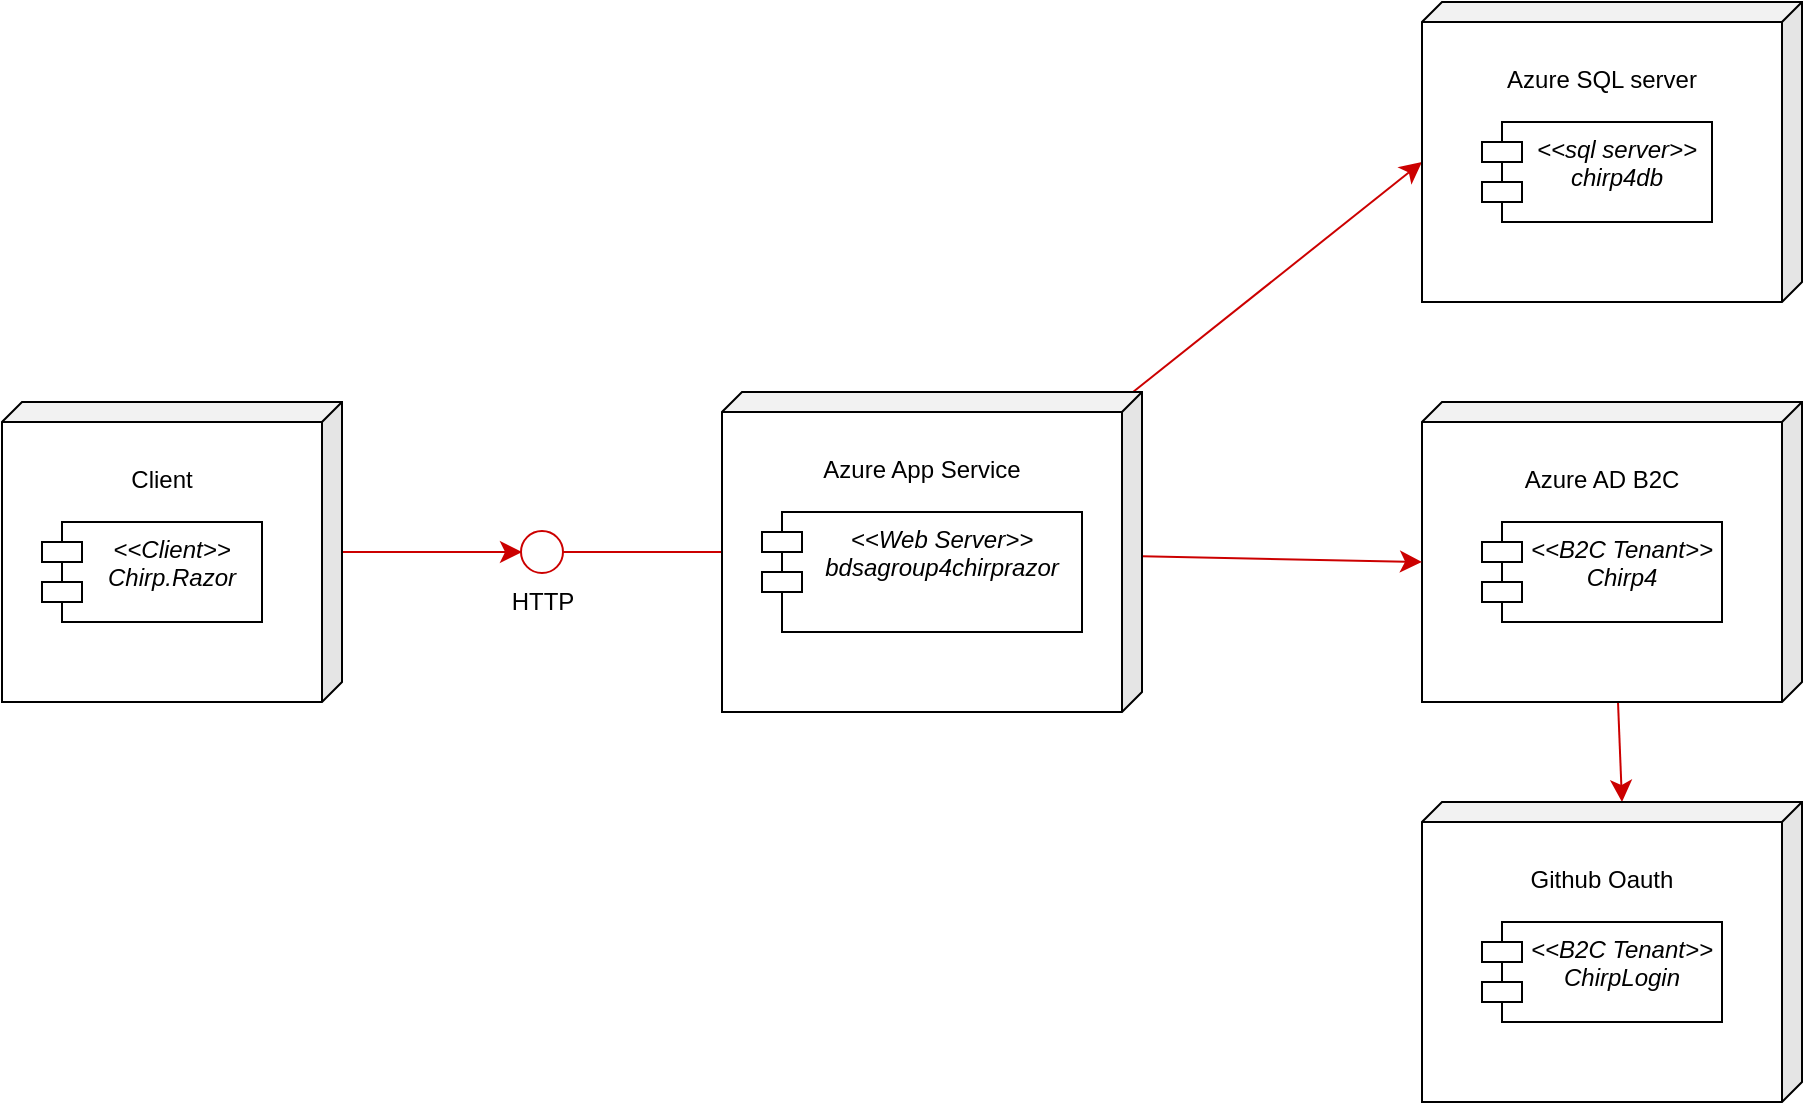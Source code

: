 <mxfile>
    <diagram id="iHSKFaC4ZJmlfxs5XxO0" name="Page-1">
        <mxGraphModel dx="1480" dy="840" grid="1" gridSize="10" guides="1" tooltips="1" connect="1" arrows="1" fold="1" page="1" pageScale="1" pageWidth="827" pageHeight="1169" math="0" shadow="0">
            <root>
                <mxCell id="0"/>
                <mxCell id="1" parent="0"/>
                <mxCell id="32" style="edgeStyle=none;rounded=1;html=1;strokeColor=#CC0000;fontSize=12;endArrow=classic;endFill=1;endSize=8;entryX=0;entryY=0;entryDx=90;entryDy=0;entryPerimeter=0;" edge="1" parent="1" source="7" target="30">
                    <mxGeometry relative="1" as="geometry">
                        <mxPoint x="895" y="440" as="targetPoint"/>
                    </mxGeometry>
                </mxCell>
                <mxCell id="7" value="&lt;p style=&quot;line-height: 120%; font-size: 12px;&quot;&gt;Azure AD B2C&lt;/p&gt;" style="shape=cube;whiteSpace=wrap;html=1;boundedLbl=1;backgroundOutline=1;darkOpacity=0.05;darkOpacity2=0.1;rotation=0;flipV=0;flipH=1;size=10;spacing=5;verticalAlign=top;horizontal=1;fontSize=12;" vertex="1" parent="1">
                    <mxGeometry x="800" y="220" width="190" height="150" as="geometry"/>
                </mxCell>
                <mxCell id="23" style="edgeStyle=orthogonalEdgeStyle;html=1;fontSize=12;rounded=1;endArrow=oval;endFill=0;endSize=21;strokeColor=#CC0000;" edge="1" parent="1" source="11">
                    <mxGeometry relative="1" as="geometry">
                        <mxPoint x="360" y="295" as="targetPoint"/>
                    </mxGeometry>
                </mxCell>
                <mxCell id="28" style="edgeStyle=none;rounded=1;html=1;entryX=0;entryY=0;entryDx=190;entryDy=80;entryPerimeter=0;strokeColor=#CC0000;fontSize=12;endArrow=classic;endFill=1;endSize=8;" edge="1" parent="1" source="11" target="13">
                    <mxGeometry relative="1" as="geometry"/>
                </mxCell>
                <mxCell id="29" style="edgeStyle=none;rounded=1;html=1;entryX=0;entryY=0;entryDx=190;entryDy=80;entryPerimeter=0;strokeColor=#CC0000;fontSize=12;endArrow=classic;endFill=1;endSize=8;" edge="1" parent="1" source="11" target="7">
                    <mxGeometry relative="1" as="geometry"/>
                </mxCell>
                <mxCell id="11" value="&lt;p style=&quot;line-height: 120%; font-size: 12px;&quot;&gt;Azure App Service&lt;/p&gt;" style="shape=cube;whiteSpace=wrap;html=1;boundedLbl=1;backgroundOutline=1;darkOpacity=0.05;darkOpacity2=0.1;rotation=0;flipV=0;flipH=1;size=10;spacing=5;verticalAlign=top;horizontal=1;fontSize=12;" vertex="1" parent="1">
                    <mxGeometry x="450" y="215" width="210" height="160" as="geometry"/>
                </mxCell>
                <mxCell id="12" value="&lt;&lt;Web Server&gt;&gt;&#10;bdsagroup4chirprazor" style="shape=module;align=left;spacingLeft=20;align=center;verticalAlign=top;fontSize=12;fontStyle=2" vertex="1" parent="1">
                    <mxGeometry x="470" y="275" width="160" height="60" as="geometry"/>
                </mxCell>
                <mxCell id="13" value="&lt;p style=&quot;line-height: 120%; font-size: 12px;&quot;&gt;Azure SQL server&lt;/p&gt;" style="shape=cube;whiteSpace=wrap;html=1;boundedLbl=1;backgroundOutline=1;darkOpacity=0.05;darkOpacity2=0.1;rotation=0;flipV=0;flipH=1;size=10;spacing=5;verticalAlign=top;horizontal=1;fontSize=12;" vertex="1" parent="1">
                    <mxGeometry x="800" y="20" width="190" height="150" as="geometry"/>
                </mxCell>
                <mxCell id="14" value="&lt;&lt;sql server&gt;&gt;&#10;chirp4db" style="shape=module;align=left;spacingLeft=20;align=center;verticalAlign=top;fontSize=12;fontStyle=2" vertex="1" parent="1">
                    <mxGeometry x="830" y="80" width="115" height="50" as="geometry"/>
                </mxCell>
                <mxCell id="15" value="&lt;&lt;B2C Tenant&gt;&gt;&#10;Chirp4" style="shape=module;align=center;spacingLeft=20;align=center;verticalAlign=top;fontSize=12;fontStyle=2" vertex="1" parent="1">
                    <mxGeometry x="830" y="280" width="120" height="50" as="geometry"/>
                </mxCell>
                <mxCell id="25" style="edgeStyle=none;rounded=1;html=1;strokeColor=#CC0000;fontSize=12;endArrow=classic;endFill=1;endSize=8;" edge="1" parent="1" source="18">
                    <mxGeometry relative="1" as="geometry">
                        <mxPoint x="350" y="295" as="targetPoint"/>
                    </mxGeometry>
                </mxCell>
                <mxCell id="18" value="&lt;p style=&quot;line-height: 120%; font-size: 12px;&quot;&gt;Client&lt;/p&gt;" style="shape=cube;whiteSpace=wrap;html=1;boundedLbl=1;backgroundOutline=1;darkOpacity=0.05;darkOpacity2=0.1;rotation=0;flipV=0;flipH=1;size=10;spacing=5;verticalAlign=top;horizontal=1;fontSize=12;" vertex="1" parent="1">
                    <mxGeometry x="90" y="220" width="170" height="150" as="geometry"/>
                </mxCell>
                <mxCell id="19" value="&lt;&lt;Client&gt;&gt;&#10;Chirp.Razor" style="shape=module;align=left;spacingLeft=20;align=center;verticalAlign=top;fontSize=12;fontStyle=2" vertex="1" parent="1">
                    <mxGeometry x="110" y="280" width="110" height="50" as="geometry"/>
                </mxCell>
                <mxCell id="27" value="HTTP" style="text;html=1;align=center;verticalAlign=middle;resizable=0;points=[];autosize=1;strokeColor=none;fillColor=none;fontSize=12;" vertex="1" parent="1">
                    <mxGeometry x="335" y="305" width="50" height="30" as="geometry"/>
                </mxCell>
                <mxCell id="30" value="&lt;p style=&quot;line-height: 120%; font-size: 12px;&quot;&gt;Github Oauth&lt;/p&gt;" style="shape=cube;whiteSpace=wrap;html=1;boundedLbl=1;backgroundOutline=1;darkOpacity=0.05;darkOpacity2=0.1;rotation=0;flipV=0;flipH=1;size=10;spacing=5;verticalAlign=top;horizontal=1;fontSize=12;" vertex="1" parent="1">
                    <mxGeometry x="800" y="420" width="190" height="150" as="geometry"/>
                </mxCell>
                <mxCell id="31" value="&lt;&lt;B2C Tenant&gt;&gt;&#10;ChirpLogin" style="shape=module;align=center;spacingLeft=20;align=center;verticalAlign=top;fontSize=12;fontStyle=2" vertex="1" parent="1">
                    <mxGeometry x="830" y="480" width="120" height="50" as="geometry"/>
                </mxCell>
            </root>
        </mxGraphModel>
    </diagram>
</mxfile>